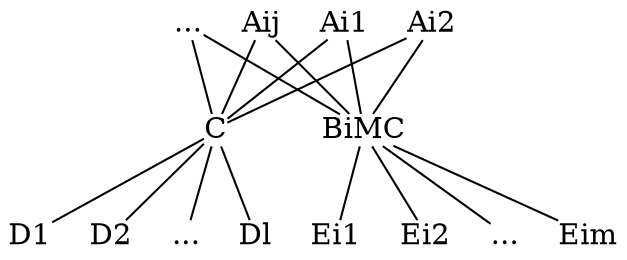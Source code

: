 digraph g {
  rankdir = BT
  node [shape=plain]
  edge [arrowhead=none]
  
  c [label="C"]

  bimc [label=<BiMC>]

  ai1 [label=<Ai1>]
  ai2 [label=<Ai2>]
  aidots [label="..."]
  aij [label=<Aij>]
  
  d1 [label=<D1>]
  d2 [label=<D2>]
  ddots [label="..."]
  dl [label=<Dl>]

  ei1 [label=<Ei1>]
  ei2 [label=<Ei2>]
  eidots [label="..."]
  eim [label=<Eim>]
  
  d1 -> c
  d2 -> c
  ddots -> c
  dl -> c

  bimc -> ai1
  bimc -> ai2
  bimc -> aidots
  bimc -> aij

  ei1 -> bimc
  ei2 -> bimc
  eidots -> bimc
  eim -> bimc

  c -> ai1
  c -> ai2
  c -> aidots
  c -> aij

}